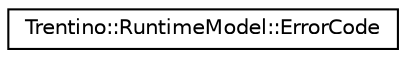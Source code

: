 digraph G
{
  edge [fontname="Helvetica",fontsize="10",labelfontname="Helvetica",labelfontsize="10"];
  node [fontname="Helvetica",fontsize="10",shape=record];
  rankdir="LR";
  Node1 [label="Trentino::RuntimeModel::ErrorCode",height=0.2,width=0.4,color="black", fillcolor="white", style="filled",URL="$class_trentino_1_1_runtime_model_1_1_error_code.html",tooltip="the Trentino wide error code. It is an extension of the boost system error code and provide more deta..."];
}

